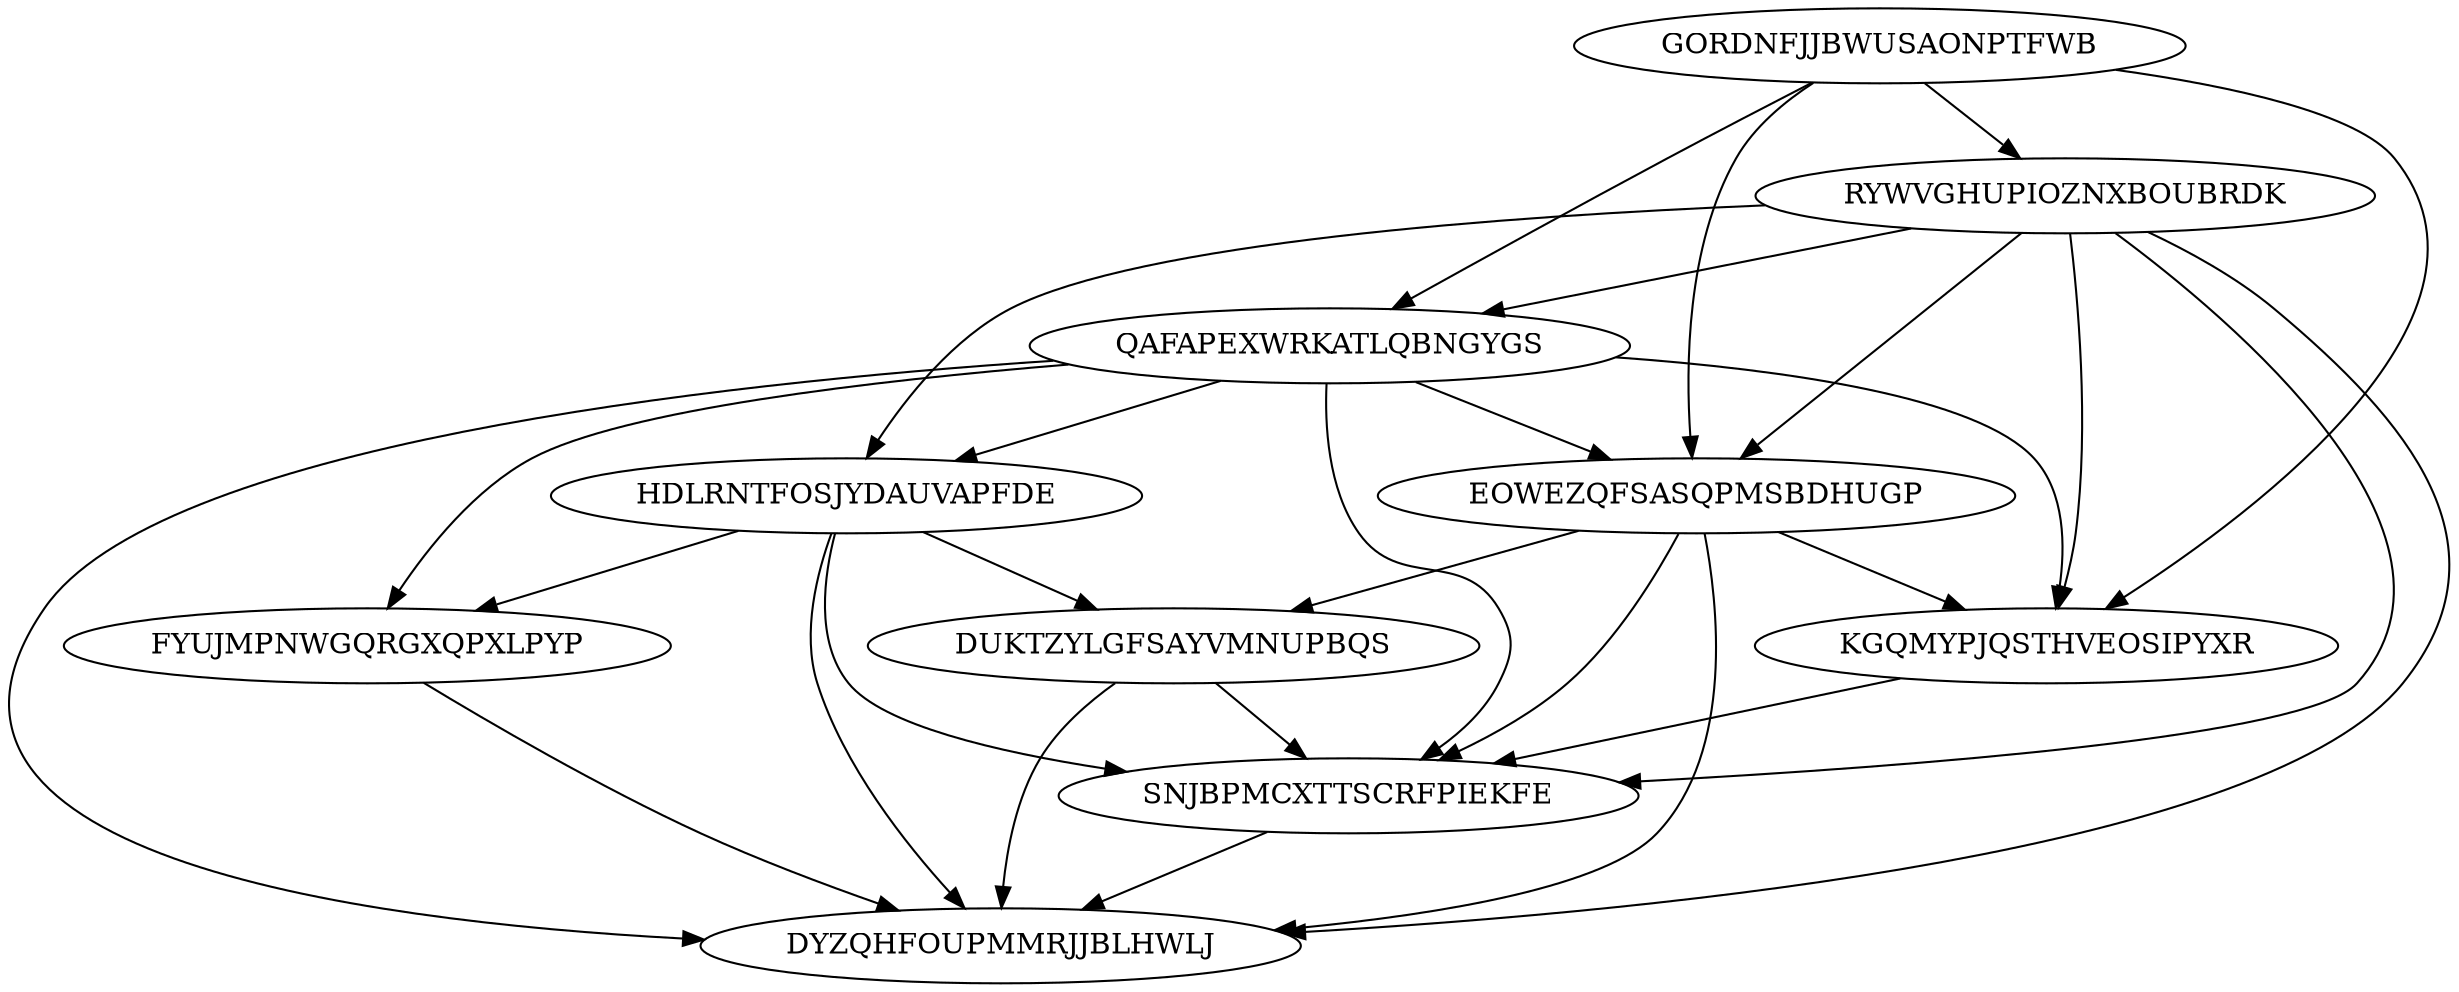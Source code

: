 digraph "N10M29" {
	GORDNFJJBWUSAONPTFWB			[Weight=14, Start=0, Processor=1];
	RYWVGHUPIOZNXBOUBRDK			[Weight=19, Start=14, Processor=1];
	QAFAPEXWRKATLQBNGYGS			[Weight=15, Start=33, Processor=1];
	HDLRNTFOSJYDAUVAPFDE			[Weight=19, Start=62, Processor=2];
	EOWEZQFSASQPMSBDHUGP			[Weight=16, Start=48, Processor=1];
	DUKTZYLGFSAYVMNUPBQS			[Weight=15, Start=84, Processor=2];
	KGQMYPJQSTHVEOSIPYXR			[Weight=17, Start=64, Processor=1];
	FYUJMPNWGQRGXQPXLPYP			[Weight=16, Start=96, Processor=3];
	SNJBPMCXTTSCRFPIEKFE			[Weight=19, Start=99, Processor=2];
	DYZQHFOUPMMRJJBLHWLJ			[Weight=17, Start=123, Processor=2];
	SNJBPMCXTTSCRFPIEKFE -> DYZQHFOUPMMRJJBLHWLJ		[Weight=19];
	GORDNFJJBWUSAONPTFWB -> QAFAPEXWRKATLQBNGYGS		[Weight=13];
	HDLRNTFOSJYDAUVAPFDE -> DYZQHFOUPMMRJJBLHWLJ		[Weight=15];
	RYWVGHUPIOZNXBOUBRDK -> SNJBPMCXTTSCRFPIEKFE		[Weight=17];
	QAFAPEXWRKATLQBNGYGS -> EOWEZQFSASQPMSBDHUGP		[Weight=10];
	HDLRNTFOSJYDAUVAPFDE -> FYUJMPNWGQRGXQPXLPYP		[Weight=15];
	EOWEZQFSASQPMSBDHUGP -> KGQMYPJQSTHVEOSIPYXR		[Weight=17];
	QAFAPEXWRKATLQBNGYGS -> DYZQHFOUPMMRJJBLHWLJ		[Weight=17];
	QAFAPEXWRKATLQBNGYGS -> FYUJMPNWGQRGXQPXLPYP		[Weight=17];
	RYWVGHUPIOZNXBOUBRDK -> DYZQHFOUPMMRJJBLHWLJ		[Weight=20];
	RYWVGHUPIOZNXBOUBRDK -> QAFAPEXWRKATLQBNGYGS		[Weight=20];
	RYWVGHUPIOZNXBOUBRDK -> HDLRNTFOSJYDAUVAPFDE		[Weight=12];
	EOWEZQFSASQPMSBDHUGP -> SNJBPMCXTTSCRFPIEKFE		[Weight=20];
	RYWVGHUPIOZNXBOUBRDK -> EOWEZQFSASQPMSBDHUGP		[Weight=10];
	EOWEZQFSASQPMSBDHUGP -> DYZQHFOUPMMRJJBLHWLJ		[Weight=12];
	GORDNFJJBWUSAONPTFWB -> EOWEZQFSASQPMSBDHUGP		[Weight=20];
	HDLRNTFOSJYDAUVAPFDE -> SNJBPMCXTTSCRFPIEKFE		[Weight=19];
	QAFAPEXWRKATLQBNGYGS -> HDLRNTFOSJYDAUVAPFDE		[Weight=14];
	RYWVGHUPIOZNXBOUBRDK -> KGQMYPJQSTHVEOSIPYXR		[Weight=12];
	QAFAPEXWRKATLQBNGYGS -> KGQMYPJQSTHVEOSIPYXR		[Weight=14];
	FYUJMPNWGQRGXQPXLPYP -> DYZQHFOUPMMRJJBLHWLJ		[Weight=11];
	DUKTZYLGFSAYVMNUPBQS -> SNJBPMCXTTSCRFPIEKFE		[Weight=11];
	EOWEZQFSASQPMSBDHUGP -> DUKTZYLGFSAYVMNUPBQS		[Weight=20];
	KGQMYPJQSTHVEOSIPYXR -> SNJBPMCXTTSCRFPIEKFE		[Weight=17];
	QAFAPEXWRKATLQBNGYGS -> SNJBPMCXTTSCRFPIEKFE		[Weight=14];
	GORDNFJJBWUSAONPTFWB -> RYWVGHUPIOZNXBOUBRDK		[Weight=11];
	DUKTZYLGFSAYVMNUPBQS -> DYZQHFOUPMMRJJBLHWLJ		[Weight=14];
	GORDNFJJBWUSAONPTFWB -> KGQMYPJQSTHVEOSIPYXR		[Weight=15];
	HDLRNTFOSJYDAUVAPFDE -> DUKTZYLGFSAYVMNUPBQS		[Weight=15];
}
